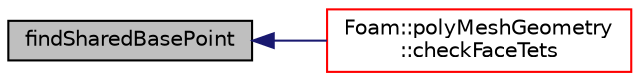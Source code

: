 digraph "findSharedBasePoint"
{
  bgcolor="transparent";
  edge [fontname="Helvetica",fontsize="10",labelfontname="Helvetica",labelfontsize="10"];
  node [fontname="Helvetica",fontsize="10",shape=record];
  rankdir="LR";
  Node1 [label="findSharedBasePoint",height=0.2,width=0.4,color="black", fillcolor="grey75", style="filled", fontcolor="black"];
  Node1 -> Node2 [dir="back",color="midnightblue",fontsize="10",style="solid",fontname="Helvetica"];
  Node2 [label="Foam::polyMeshGeometry\l::checkFaceTets",height=0.2,width=0.4,color="red",URL="$a01925.html#ac78de3d27453106d3cf818bda3fd90f4",tooltip="See primitiveMesh. "];
}
